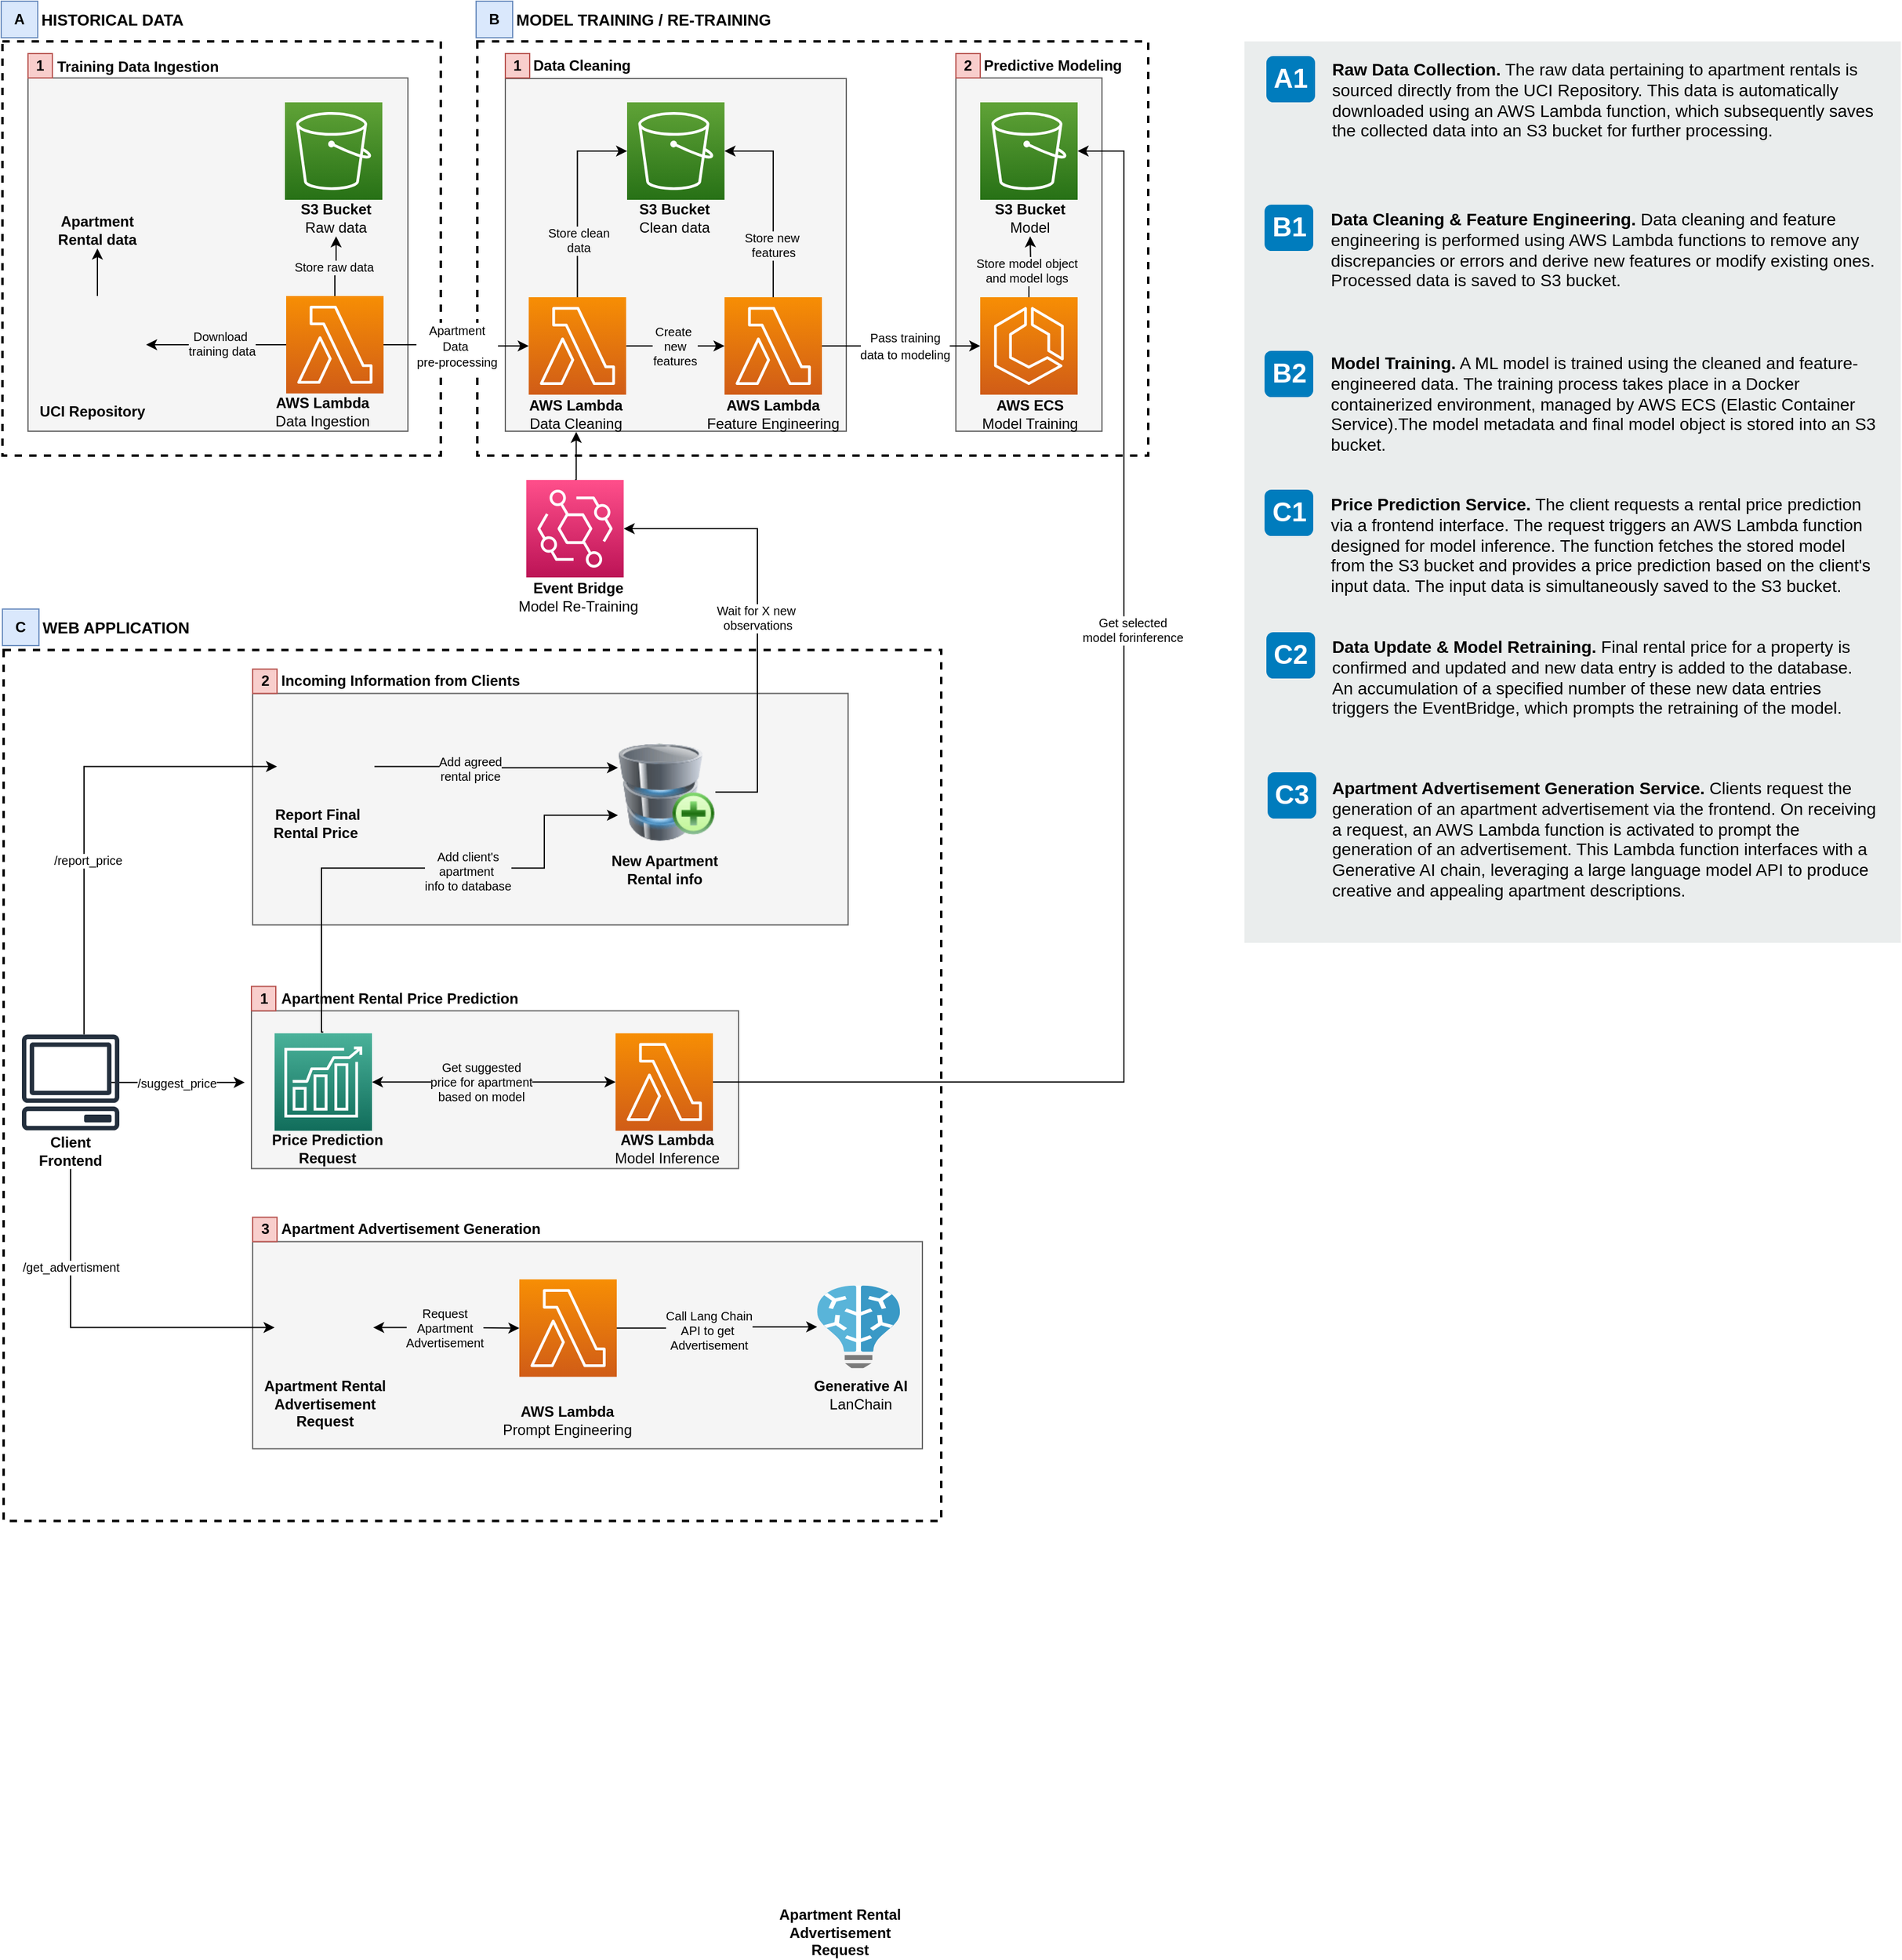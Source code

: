 <mxfile>
    <diagram name="Page-1" id="hmHGNrrX6tI8VY92tGdb">
        <mxGraphModel dx="1797" dy="1367" grid="1" gridSize="10" guides="1" tooltips="1" connect="1" arrows="1" fold="1" page="1" pageScale="1" pageWidth="1100" pageHeight="850" math="0" shadow="0">
            <root>
                <mxCell id="0"/>
                <mxCell id="1" parent="0"/>
                <mxCell id="A8tMPaxrMUeHagMBRMTq-145" value="" style="rounded=0;whiteSpace=wrap;html=1;dashed=1;strokeWidth=2;fillColor=none;" parent="1" vertex="1">
                    <mxGeometry x="470" y="80" width="551" height="340" as="geometry"/>
                </mxCell>
                <mxCell id="A8tMPaxrMUeHagMBRMTq-182" value="" style="rounded=0;whiteSpace=wrap;html=1;dashed=1;strokeWidth=2;fillColor=none;" parent="1" vertex="1">
                    <mxGeometry x="80" y="80" width="360" height="340" as="geometry"/>
                </mxCell>
                <mxCell id="A8tMPaxrMUeHagMBRMTq-146" value="" style="rounded=0;whiteSpace=wrap;html=1;fillColor=none;dashed=1;strokeWidth=2;" parent="1" vertex="1">
                    <mxGeometry x="81" y="579.61" width="770" height="715" as="geometry"/>
                </mxCell>
                <mxCell id="A8tMPaxrMUeHagMBRMTq-120" value="" style="rounded=0;whiteSpace=wrap;html=1;fillColor=#f5f5f5;fontColor=#333333;strokeColor=#666666;" parent="1" vertex="1">
                    <mxGeometry x="285.5" y="1065.27" width="550" height="170" as="geometry"/>
                </mxCell>
                <mxCell id="A8tMPaxrMUeHagMBRMTq-111" value="" style="rounded=0;whiteSpace=wrap;html=1;fillColor=#f5f5f5;fontColor=#333333;strokeColor=#666666;" parent="1" vertex="1">
                    <mxGeometry x="284.5" y="875.77" width="400" height="129.5" as="geometry"/>
                </mxCell>
                <mxCell id="A8tMPaxrMUeHagMBRMTq-115" value="" style="rounded=0;whiteSpace=wrap;html=1;fillColor=#f5f5f5;fontColor=#333333;strokeColor=#666666;" parent="1" vertex="1">
                    <mxGeometry x="285.5" y="615.27" width="489" height="190" as="geometry"/>
                </mxCell>
                <mxCell id="A8tMPaxrMUeHagMBRMTq-105" value="" style="rounded=0;whiteSpace=wrap;html=1;fillColor=#f5f5f5;fontColor=#333333;strokeColor=#666666;" parent="1" vertex="1">
                    <mxGeometry x="863" y="110" width="120" height="290" as="geometry"/>
                </mxCell>
                <mxCell id="A8tMPaxrMUeHagMBRMTq-104" value="" style="rounded=0;whiteSpace=wrap;html=1;fillColor=#f5f5f5;fontColor=#333333;strokeColor=#666666;" parent="1" vertex="1">
                    <mxGeometry x="493" y="110.5" width="280" height="289.5" as="geometry"/>
                </mxCell>
                <mxCell id="A8tMPaxrMUeHagMBRMTq-103" value="" style="rounded=0;whiteSpace=wrap;html=1;fillColor=#f5f5f5;fontColor=#333333;strokeColor=#666666;" parent="1" vertex="1">
                    <mxGeometry x="101" y="110" width="312" height="290" as="geometry"/>
                </mxCell>
                <mxCell id="A8tMPaxrMUeHagMBRMTq-2" value="" style="sketch=0;points=[[0,0,0],[0.25,0,0],[0.5,0,0],[0.75,0,0],[1,0,0],[0,1,0],[0.25,1,0],[0.5,1,0],[0.75,1,0],[1,1,0],[0,0.25,0],[0,0.5,0],[0,0.75,0],[1,0.25,0],[1,0.5,0],[1,0.75,0]];outlineConnect=0;fontColor=#232F3E;gradientColor=#60A337;gradientDirection=north;fillColor=#277116;strokeColor=#ffffff;dashed=0;verticalLabelPosition=bottom;verticalAlign=top;align=center;html=1;fontSize=12;fontStyle=0;aspect=fixed;shape=mxgraph.aws4.resourceIcon;resIcon=mxgraph.aws4.s3;" parent="1" vertex="1">
                    <mxGeometry x="312" y="130" width="80" height="80" as="geometry"/>
                </mxCell>
                <mxCell id="A8tMPaxrMUeHagMBRMTq-7" value="" style="edgeStyle=orthogonalEdgeStyle;rounded=0;orthogonalLoop=1;jettySize=auto;html=1;entryX=0.5;entryY=1;entryDx=0;entryDy=0;" parent="1" source="A8tMPaxrMUeHagMBRMTq-3" target="A8tMPaxrMUeHagMBRMTq-35" edge="1">
                    <mxGeometry relative="1" as="geometry"/>
                </mxCell>
                <mxCell id="A8tMPaxrMUeHagMBRMTq-39" value="Store raw data" style="edgeLabel;html=1;align=center;verticalAlign=middle;resizable=0;points=[];labelBackgroundColor=#f5f5f5;fontSize=10;" parent="A8tMPaxrMUeHagMBRMTq-7" vertex="1" connectable="0">
                    <mxGeometry x="-0.049" y="1" relative="1" as="geometry">
                        <mxPoint as="offset"/>
                    </mxGeometry>
                </mxCell>
                <mxCell id="A8tMPaxrMUeHagMBRMTq-11" value="&lt;font style=&quot;font-size: 10px;&quot;&gt;Apartment &lt;br&gt;Data&amp;nbsp;&lt;br&gt;pre-processing&lt;/font&gt;" style="edgeStyle=orthogonalEdgeStyle;rounded=0;orthogonalLoop=1;jettySize=auto;html=1;" parent="1" source="A8tMPaxrMUeHagMBRMTq-3" target="A8tMPaxrMUeHagMBRMTq-8" edge="1">
                    <mxGeometry x="0.017" relative="1" as="geometry">
                        <mxPoint as="offset"/>
                    </mxGeometry>
                </mxCell>
                <mxCell id="A8tMPaxrMUeHagMBRMTq-3" value="" style="sketch=0;points=[[0,0,0],[0.25,0,0],[0.5,0,0],[0.75,0,0],[1,0,0],[0,1,0],[0.25,1,0],[0.5,1,0],[0.75,1,0],[1,1,0],[0,0.25,0],[0,0.5,0],[0,0.75,0],[1,0.25,0],[1,0.5,0],[1,0.75,0]];outlineConnect=0;fontColor=#232F3E;gradientColor=#F78E04;gradientDirection=north;fillColor=#D05C17;strokeColor=#ffffff;dashed=0;verticalLabelPosition=bottom;verticalAlign=top;align=center;html=1;fontSize=12;fontStyle=0;aspect=fixed;shape=mxgraph.aws4.resourceIcon;resIcon=mxgraph.aws4.lambda;" parent="1" vertex="1">
                    <mxGeometry x="313" y="289" width="80" height="80" as="geometry"/>
                </mxCell>
                <mxCell id="A8tMPaxrMUeHagMBRMTq-12" value="" style="edgeStyle=orthogonalEdgeStyle;rounded=0;orthogonalLoop=1;jettySize=auto;html=1;" parent="1" source="A8tMPaxrMUeHagMBRMTq-8" target="A8tMPaxrMUeHagMBRMTq-10" edge="1">
                    <mxGeometry relative="1" as="geometry"/>
                </mxCell>
                <mxCell id="A8tMPaxrMUeHagMBRMTq-38" value="Create&amp;nbsp;&lt;br style=&quot;font-size: 10px;&quot;&gt;new&lt;br style=&quot;font-size: 10px;&quot;&gt;features" style="edgeLabel;html=1;align=center;verticalAlign=middle;resizable=0;points=[];labelBackgroundColor=#f5f5f5;fontSize=10;" parent="A8tMPaxrMUeHagMBRMTq-12" vertex="1" connectable="0">
                    <mxGeometry relative="1" as="geometry">
                        <mxPoint x="-1" as="offset"/>
                    </mxGeometry>
                </mxCell>
                <mxCell id="A8tMPaxrMUeHagMBRMTq-13" value="" style="edgeStyle=orthogonalEdgeStyle;rounded=0;orthogonalLoop=1;jettySize=auto;html=1;entryX=0;entryY=0.5;entryDx=0;entryDy=0;entryPerimeter=0;exitX=0.5;exitY=0;exitDx=0;exitDy=0;exitPerimeter=0;" parent="1" source="A8tMPaxrMUeHagMBRMTq-8" target="A8tMPaxrMUeHagMBRMTq-9" edge="1">
                    <mxGeometry x="-0.502" relative="1" as="geometry">
                        <Array as="points">
                            <mxPoint x="552" y="170"/>
                        </Array>
                        <mxPoint as="offset"/>
                    </mxGeometry>
                </mxCell>
                <mxCell id="A8tMPaxrMUeHagMBRMTq-180" value="Store clean&lt;br style=&quot;border-color: var(--border-color); font-size: 10px;&quot;&gt;&lt;span style=&quot;font-size: 10px;&quot;&gt;data&lt;/span&gt;" style="edgeLabel;html=1;align=center;verticalAlign=middle;resizable=0;points=[];labelBackgroundColor=#f5f5f5;fontSize=10;" parent="A8tMPaxrMUeHagMBRMTq-13" vertex="1" connectable="0">
                    <mxGeometry x="-0.348" y="-2" relative="1" as="geometry">
                        <mxPoint x="-1" y="5" as="offset"/>
                    </mxGeometry>
                </mxCell>
                <mxCell id="A8tMPaxrMUeHagMBRMTq-8" value="" style="sketch=0;points=[[0,0,0],[0.25,0,0],[0.5,0,0],[0.75,0,0],[1,0,0],[0,1,0],[0.25,1,0],[0.5,1,0],[0.75,1,0],[1,1,0],[0,0.25,0],[0,0.5,0],[0,0.75,0],[1,0.25,0],[1,0.5,0],[1,0.75,0]];outlineConnect=0;fontColor=#232F3E;gradientColor=#F78E04;gradientDirection=north;fillColor=#D05C17;strokeColor=#ffffff;dashed=0;verticalLabelPosition=bottom;verticalAlign=top;align=center;html=1;fontSize=12;fontStyle=0;aspect=fixed;shape=mxgraph.aws4.resourceIcon;resIcon=mxgraph.aws4.lambda;" parent="1" vertex="1">
                    <mxGeometry x="512.2" y="290" width="80" height="80" as="geometry"/>
                </mxCell>
                <mxCell id="A8tMPaxrMUeHagMBRMTq-9" value="" style="sketch=0;points=[[0,0,0],[0.25,0,0],[0.5,0,0],[0.75,0,0],[1,0,0],[0,1,0],[0.25,1,0],[0.5,1,0],[0.75,1,0],[1,1,0],[0,0.25,0],[0,0.5,0],[0,0.75,0],[1,0.25,0],[1,0.5,0],[1,0.75,0]];outlineConnect=0;fontColor=#232F3E;gradientColor=#60A337;gradientDirection=north;fillColor=#277116;strokeColor=#ffffff;dashed=0;verticalLabelPosition=bottom;verticalAlign=top;align=center;html=1;fontSize=12;fontStyle=0;aspect=fixed;shape=mxgraph.aws4.resourceIcon;resIcon=mxgraph.aws4.s3;" parent="1" vertex="1">
                    <mxGeometry x="593" y="130" width="80" height="80" as="geometry"/>
                </mxCell>
                <mxCell id="A8tMPaxrMUeHagMBRMTq-19" style="edgeStyle=orthogonalEdgeStyle;rounded=0;orthogonalLoop=1;jettySize=auto;html=1;exitX=0.5;exitY=0;exitDx=0;exitDy=0;exitPerimeter=0;entryX=1;entryY=0.5;entryDx=0;entryDy=0;entryPerimeter=0;" parent="1" source="A8tMPaxrMUeHagMBRMTq-10" target="A8tMPaxrMUeHagMBRMTq-9" edge="1">
                    <mxGeometry relative="1" as="geometry"/>
                </mxCell>
                <mxCell id="A8tMPaxrMUeHagMBRMTq-40" value="Store new&amp;nbsp;&lt;br style=&quot;font-size: 10px;&quot;&gt;features" style="edgeLabel;html=1;align=center;verticalAlign=middle;resizable=0;points=[];labelBackgroundColor=#f5f5f5;fontSize=10;" parent="A8tMPaxrMUeHagMBRMTq-19" vertex="1" connectable="0">
                    <mxGeometry x="-0.457" relative="1" as="geometry">
                        <mxPoint as="offset"/>
                    </mxGeometry>
                </mxCell>
                <mxCell id="A8tMPaxrMUeHagMBRMTq-95" value="&lt;font style=&quot;font-size: 10px;&quot;&gt;Pass training &lt;br&gt;data to modeling&lt;/font&gt;" style="edgeStyle=orthogonalEdgeStyle;rounded=0;orthogonalLoop=1;jettySize=auto;html=1;entryX=0;entryY=0.5;entryDx=0;entryDy=0;entryPerimeter=0;exitX=1;exitY=0.5;exitDx=0;exitDy=0;exitPerimeter=0;" parent="1" source="A8tMPaxrMUeHagMBRMTq-10" target="A8tMPaxrMUeHagMBRMTq-100" edge="1">
                    <mxGeometry x="0.046" relative="1" as="geometry">
                        <mxPoint x="713" y="410" as="sourcePoint"/>
                        <mxPoint x="863" y="328" as="targetPoint"/>
                        <mxPoint as="offset"/>
                    </mxGeometry>
                </mxCell>
                <mxCell id="A8tMPaxrMUeHagMBRMTq-10" value="" style="sketch=0;points=[[0,0,0],[0.25,0,0],[0.5,0,0],[0.75,0,0],[1,0,0],[0,1,0],[0.25,1,0],[0.5,1,0],[0.75,1,0],[1,1,0],[0,0.25,0],[0,0.5,0],[0,0.75,0],[1,0.25,0],[1,0.5,0],[1,0.75,0]];outlineConnect=0;fontColor=#232F3E;gradientColor=#F78E04;gradientDirection=north;fillColor=#D05C17;strokeColor=#ffffff;dashed=0;verticalLabelPosition=bottom;verticalAlign=top;align=center;html=1;fontSize=12;fontStyle=0;aspect=fixed;shape=mxgraph.aws4.resourceIcon;resIcon=mxgraph.aws4.lambda;" parent="1" vertex="1">
                    <mxGeometry x="673" y="290" width="80" height="80" as="geometry"/>
                </mxCell>
                <mxCell id="A8tMPaxrMUeHagMBRMTq-94" style="edgeStyle=orthogonalEdgeStyle;rounded=0;orthogonalLoop=1;jettySize=auto;html=1;exitX=0.5;exitY=0;exitDx=0;exitDy=0;exitPerimeter=0;" parent="1" source="A8tMPaxrMUeHagMBRMTq-100" edge="1">
                    <mxGeometry relative="1" as="geometry">
                        <mxPoint x="924" y="240" as="targetPoint"/>
                    </mxGeometry>
                </mxCell>
                <mxCell id="A8tMPaxrMUeHagMBRMTq-135" value="Store model object &lt;br style=&quot;font-size: 10px;&quot;&gt;and&amp;nbsp;model logs" style="edgeLabel;html=1;align=center;verticalAlign=middle;resizable=0;points=[];labelBackgroundColor=#f5f5f5;fontSize=10;" parent="A8tMPaxrMUeHagMBRMTq-94" vertex="1" connectable="0">
                    <mxGeometry x="-0.129" y="2" relative="1" as="geometry">
                        <mxPoint as="offset"/>
                    </mxGeometry>
                </mxCell>
                <mxCell id="A8tMPaxrMUeHagMBRMTq-20" value="" style="sketch=0;points=[[0,0,0],[0.25,0,0],[0.5,0,0],[0.75,0,0],[1,0,0],[0,1,0],[0.25,1,0],[0.5,1,0],[0.75,1,0],[1,1,0],[0,0.25,0],[0,0.5,0],[0,0.75,0],[1,0.25,0],[1,0.5,0],[1,0.75,0]];outlineConnect=0;fontColor=#232F3E;gradientColor=#60A337;gradientDirection=north;fillColor=#277116;strokeColor=#ffffff;dashed=0;verticalLabelPosition=bottom;verticalAlign=top;align=center;html=1;fontSize=12;fontStyle=0;aspect=fixed;shape=mxgraph.aws4.resourceIcon;resIcon=mxgraph.aws4.s3;" parent="1" vertex="1">
                    <mxGeometry x="883" y="130" width="80" height="80" as="geometry"/>
                </mxCell>
                <mxCell id="A8tMPaxrMUeHagMBRMTq-85" style="edgeStyle=orthogonalEdgeStyle;rounded=0;orthogonalLoop=1;jettySize=auto;html=1;entryX=0;entryY=0.5;entryDx=0;entryDy=0;exitX=0.5;exitY=1;exitDx=0;exitDy=0;" parent="1" source="A8tMPaxrMUeHagMBRMTq-48" target="A8tMPaxrMUeHagMBRMTq-54" edge="1">
                    <mxGeometry relative="1" as="geometry">
                        <Array as="points">
                            <mxPoint x="136" y="1135.61"/>
                        </Array>
                    </mxGeometry>
                </mxCell>
                <mxCell id="A8tMPaxrMUeHagMBRMTq-139" value="/get_advertisment" style="edgeLabel;html=1;align=center;verticalAlign=middle;resizable=0;points=[];fontSize=10;" parent="A8tMPaxrMUeHagMBRMTq-85" vertex="1" connectable="0">
                    <mxGeometry x="-0.463" relative="1" as="geometry">
                        <mxPoint as="offset"/>
                    </mxGeometry>
                </mxCell>
                <mxCell id="A8tMPaxrMUeHagMBRMTq-91" style="edgeStyle=orthogonalEdgeStyle;rounded=0;orthogonalLoop=1;jettySize=auto;html=1;entryX=0;entryY=0.5;entryDx=0;entryDy=0;" parent="1" source="A8tMPaxrMUeHagMBRMTq-22" target="A8tMPaxrMUeHagMBRMTq-55" edge="1">
                    <mxGeometry relative="1" as="geometry">
                        <Array as="points">
                            <mxPoint x="147" y="675.61"/>
                        </Array>
                    </mxGeometry>
                </mxCell>
                <mxCell id="A8tMPaxrMUeHagMBRMTq-138" value="/report_price" style="edgeLabel;html=1;align=center;verticalAlign=middle;resizable=0;points=[];fontSize=10;" parent="A8tMPaxrMUeHagMBRMTq-91" vertex="1" connectable="0">
                    <mxGeometry x="-0.238" y="-3" relative="1" as="geometry">
                        <mxPoint as="offset"/>
                    </mxGeometry>
                </mxCell>
                <mxCell id="A8tMPaxrMUeHagMBRMTq-116" value="/suggest_price" style="edgeStyle=orthogonalEdgeStyle;rounded=0;orthogonalLoop=1;jettySize=auto;html=1;fontSize=10;" parent="1" edge="1">
                    <mxGeometry x="-0.016" relative="1" as="geometry">
                        <mxPoint x="169" y="934.61" as="sourcePoint"/>
                        <mxPoint x="279" y="934.61" as="targetPoint"/>
                        <mxPoint as="offset"/>
                    </mxGeometry>
                </mxCell>
                <mxCell id="A8tMPaxrMUeHagMBRMTq-22" value="" style="sketch=0;outlineConnect=0;fontColor=#232F3E;gradientColor=none;fillColor=#232F3D;strokeColor=none;dashed=0;verticalLabelPosition=bottom;verticalAlign=top;align=center;html=1;fontSize=12;fontStyle=0;aspect=fixed;pointerEvents=1;shape=mxgraph.aws4.client;" parent="1" vertex="1">
                    <mxGeometry x="96" y="894.61" width="80" height="80" as="geometry"/>
                </mxCell>
                <mxCell id="A8tMPaxrMUeHagMBRMTq-25" style="edgeStyle=orthogonalEdgeStyle;rounded=0;orthogonalLoop=1;jettySize=auto;html=1;exitX=1;exitY=0.5;exitDx=0;exitDy=0;entryX=1;entryY=0.5;entryDx=0;entryDy=0;entryPerimeter=0;" parent="1" source="A8tMPaxrMUeHagMBRMTq-23" target="A8tMPaxrMUeHagMBRMTq-143" edge="1">
                    <mxGeometry relative="1" as="geometry">
                        <mxPoint x="497" y="512.45" as="targetPoint"/>
                        <mxPoint x="598" y="731.95" as="sourcePoint"/>
                        <Array as="points">
                            <mxPoint x="700" y="696"/>
                            <mxPoint x="700" y="480"/>
                        </Array>
                    </mxGeometry>
                </mxCell>
                <mxCell id="A8tMPaxrMUeHagMBRMTq-89" value="Wait for X new&amp;nbsp;&lt;br style=&quot;font-size: 10px;&quot;&gt;observations" style="edgeLabel;html=1;align=center;verticalAlign=middle;resizable=0;points=[];fontSize=10;" parent="A8tMPaxrMUeHagMBRMTq-25" vertex="1" connectable="0">
                    <mxGeometry x="-0.212" relative="1" as="geometry">
                        <mxPoint y="-36" as="offset"/>
                    </mxGeometry>
                </mxCell>
                <mxCell id="A8tMPaxrMUeHagMBRMTq-23" value="" style="image;html=1;image=img/lib/clip_art/computers/Database_Add_128x128.png" parent="1" vertex="1">
                    <mxGeometry x="585.5" y="656.27" width="80" height="80" as="geometry"/>
                </mxCell>
                <mxCell id="A8tMPaxrMUeHagMBRMTq-28" value="&lt;b&gt;UCI Repository&lt;/b&gt;" style="text;html=1;strokeColor=none;fillColor=none;align=center;verticalAlign=middle;whiteSpace=wrap;rounded=0;" parent="1" vertex="1">
                    <mxGeometry x="109" y="369" width="90" height="30" as="geometry"/>
                </mxCell>
                <mxCell id="A8tMPaxrMUeHagMBRMTq-29" value="&lt;b&gt;AWS Lambda&lt;/b&gt;&lt;br&gt;Data Ingestion" style="text;html=1;strokeColor=none;fillColor=none;align=center;verticalAlign=middle;whiteSpace=wrap;rounded=0;" parent="1" vertex="1">
                    <mxGeometry x="302" y="369" width="82" height="30" as="geometry"/>
                </mxCell>
                <mxCell id="A8tMPaxrMUeHagMBRMTq-30" value="" style="shape=image;html=1;verticalAlign=top;verticalLabelPosition=bottom;labelBackgroundColor=#ffffff;imageAspect=0;aspect=fixed;image=https://cdn1.iconfinder.com/data/icons/bootstrap-vol-3/16/filetype-csv-128.png" parent="1" vertex="1">
                    <mxGeometry x="118" y="130" width="80" height="80" as="geometry"/>
                </mxCell>
                <mxCell id="A8tMPaxrMUeHagMBRMTq-31" value="&lt;b&gt;Apartment Rental data&lt;/b&gt;" style="text;html=1;strokeColor=none;fillColor=none;align=center;verticalAlign=middle;whiteSpace=wrap;rounded=0;" parent="1" vertex="1">
                    <mxGeometry x="117" y="220" width="82" height="30" as="geometry"/>
                </mxCell>
                <mxCell id="A8tMPaxrMUeHagMBRMTq-34" value="&lt;b&gt;AWS Lambda&lt;/b&gt;&lt;br&gt;Data Cleaning" style="text;html=1;strokeColor=none;fillColor=none;align=center;verticalAlign=middle;whiteSpace=wrap;rounded=0;" parent="1" vertex="1">
                    <mxGeometry x="510.2" y="370.5" width="82" height="30" as="geometry"/>
                </mxCell>
                <mxCell id="A8tMPaxrMUeHagMBRMTq-35" value="&lt;b&gt;S3 Bucket&lt;/b&gt;&lt;br&gt;Raw data" style="text;html=1;strokeColor=none;fillColor=none;align=center;verticalAlign=middle;whiteSpace=wrap;rounded=0;" parent="1" vertex="1">
                    <mxGeometry x="313" y="210" width="82" height="30" as="geometry"/>
                </mxCell>
                <mxCell id="A8tMPaxrMUeHagMBRMTq-36" value="&lt;b&gt;S3 Bucket&lt;/b&gt;&lt;br&gt;Clean data" style="text;html=1;strokeColor=none;fillColor=none;align=center;verticalAlign=middle;whiteSpace=wrap;rounded=0;" parent="1" vertex="1">
                    <mxGeometry x="591" y="220" width="82" height="10" as="geometry"/>
                </mxCell>
                <mxCell id="A8tMPaxrMUeHagMBRMTq-37" value="&lt;b&gt;AWS Lambda&lt;/b&gt;&lt;br&gt;Feature Engineering" style="text;html=1;strokeColor=none;fillColor=none;align=center;verticalAlign=middle;whiteSpace=wrap;rounded=0;" parent="1" vertex="1">
                    <mxGeometry x="653" y="371" width="120" height="30" as="geometry"/>
                </mxCell>
                <mxCell id="A8tMPaxrMUeHagMBRMTq-41" value="&lt;b&gt;AWS ECS&lt;/b&gt;&lt;br&gt;Model Training" style="text;html=1;strokeColor=none;fillColor=none;align=center;verticalAlign=middle;whiteSpace=wrap;rounded=0;" parent="1" vertex="1">
                    <mxGeometry x="864" y="370" width="120" height="31" as="geometry"/>
                </mxCell>
                <mxCell id="A8tMPaxrMUeHagMBRMTq-42" value="&lt;b&gt;S3 Bucket&lt;/b&gt;&lt;br&gt;Model" style="text;html=1;strokeColor=none;fillColor=none;align=center;verticalAlign=middle;whiteSpace=wrap;rounded=0;" parent="1" vertex="1">
                    <mxGeometry x="883" y="219.5" width="82" height="10" as="geometry"/>
                </mxCell>
                <mxCell id="A8tMPaxrMUeHagMBRMTq-46" value="&lt;b&gt;AWS Lambda&lt;br&gt;&lt;/b&gt;Model Inference" style="text;html=1;strokeColor=none;fillColor=none;align=center;verticalAlign=middle;whiteSpace=wrap;rounded=0;" parent="1" vertex="1">
                    <mxGeometry x="565.5" y="974.27" width="120" height="30" as="geometry"/>
                </mxCell>
                <mxCell id="A8tMPaxrMUeHagMBRMTq-48" value="&lt;b&gt;Client Frontend&lt;/b&gt;" style="text;html=1;strokeColor=none;fillColor=none;align=center;verticalAlign=middle;whiteSpace=wrap;rounded=0;" parent="1" vertex="1">
                    <mxGeometry x="91" y="975.61" width="90" height="30" as="geometry"/>
                </mxCell>
                <mxCell id="A8tMPaxrMUeHagMBRMTq-51" value="" style="image;sketch=0;aspect=fixed;html=1;points=[];align=center;fontSize=12;image=img/lib/mscae/Batch_AI.svg;" parent="1" vertex="1">
                    <mxGeometry x="749.1" y="1101.27" width="68" height="68" as="geometry"/>
                </mxCell>
                <mxCell id="A8tMPaxrMUeHagMBRMTq-118" style="edgeStyle=orthogonalEdgeStyle;rounded=0;orthogonalLoop=1;jettySize=auto;html=1;startArrow=classic;startFill=1;" parent="1" source="A8tMPaxrMUeHagMBRMTq-52" target="A8tMPaxrMUeHagMBRMTq-63" edge="1">
                    <mxGeometry relative="1" as="geometry"/>
                </mxCell>
                <mxCell id="A8tMPaxrMUeHagMBRMTq-134" value="Get suggested&lt;br style=&quot;font-size: 10px;&quot;&gt;price for apartment&lt;br style=&quot;font-size: 10px;&quot;&gt;based on model" style="edgeLabel;html=1;align=center;verticalAlign=middle;resizable=0;points=[];labelBackgroundColor=#f5f5f5;fontSize=10;" parent="A8tMPaxrMUeHagMBRMTq-118" vertex="1" connectable="0">
                    <mxGeometry x="-0.112" y="1" relative="1" as="geometry">
                        <mxPoint as="offset"/>
                    </mxGeometry>
                </mxCell>
                <mxCell id="A8tMPaxrMUeHagMBRMTq-52" value="" style="sketch=0;points=[[0,0,0],[0.25,0,0],[0.5,0,0],[0.75,0,0],[1,0,0],[0,1,0],[0.25,1,0],[0.5,1,0],[0.75,1,0],[1,1,0],[0,0.25,0],[0,0.5,0],[0,0.75,0],[1,0.25,0],[1,0.5,0],[1,0.75,0]];outlineConnect=0;fontColor=#232F3E;gradientColor=#4AB29A;gradientDirection=north;fillColor=#116D5B;strokeColor=#ffffff;dashed=0;verticalLabelPosition=bottom;verticalAlign=top;align=center;html=1;fontSize=12;fontStyle=0;aspect=fixed;shape=mxgraph.aws4.resourceIcon;resIcon=mxgraph.aws4.forecast;" parent="1" vertex="1">
                    <mxGeometry x="303.5" y="894.27" width="80" height="80" as="geometry"/>
                </mxCell>
                <mxCell id="A8tMPaxrMUeHagMBRMTq-53" value="&lt;br class=&quot;Apple-interchange-newline&quot;&gt;&lt;b&gt;Apartment Rental Advertisement&lt;br&gt;Request&lt;br&gt;&lt;/b&gt;" style="text;html=1;strokeColor=none;fillColor=none;align=center;verticalAlign=middle;whiteSpace=wrap;rounded=0;" parent="1" vertex="1">
                    <mxGeometry x="714" y="1610" width="108" height="30" as="geometry"/>
                </mxCell>
                <mxCell id="A8tMPaxrMUeHagMBRMTq-122" value="" style="edgeStyle=orthogonalEdgeStyle;rounded=0;orthogonalLoop=1;jettySize=auto;html=1;entryX=0;entryY=0.5;entryDx=0;entryDy=0;entryPerimeter=0;startArrow=classic;startFill=1;" parent="1" source="A8tMPaxrMUeHagMBRMTq-54" target="A8tMPaxrMUeHagMBRMTq-83" edge="1">
                    <mxGeometry x="-0.011" relative="1" as="geometry">
                        <mxPoint as="offset"/>
                    </mxGeometry>
                </mxCell>
                <mxCell id="A8tMPaxrMUeHagMBRMTq-201" value="Request&lt;br style=&quot;border-color: var(--border-color); font-size: 10px;&quot;&gt;Apartment&lt;br style=&quot;border-color: var(--border-color); font-size: 10px;&quot;&gt;Advertisement" style="edgeLabel;html=1;align=center;verticalAlign=middle;resizable=0;points=[];labelBackgroundColor=#f5f5f5;fontSize=10;" parent="A8tMPaxrMUeHagMBRMTq-122" vertex="1" connectable="0">
                    <mxGeometry x="-0.029" relative="1" as="geometry">
                        <mxPoint as="offset"/>
                    </mxGeometry>
                </mxCell>
                <mxCell id="A8tMPaxrMUeHagMBRMTq-54" value="" style="shape=image;html=1;verticalAlign=top;verticalLabelPosition=bottom;labelBackgroundColor=#ffffff;imageAspect=0;aspect=fixed;image=https://cdn1.iconfinder.com/data/icons/bootstrap-vol-3/16/file-text-128.png" parent="1" vertex="1">
                    <mxGeometry x="303.5" y="1095.27" width="81" height="81" as="geometry"/>
                </mxCell>
                <mxCell id="A8tMPaxrMUeHagMBRMTq-68" style="edgeStyle=orthogonalEdgeStyle;rounded=0;orthogonalLoop=1;jettySize=auto;html=1;entryX=0;entryY=0.75;entryDx=0;entryDy=0;exitX=0.5;exitY=0;exitDx=0;exitDy=0;exitPerimeter=0;" parent="1" edge="1">
                    <mxGeometry relative="1" as="geometry">
                        <mxPoint x="343.5" y="893.27" as="sourcePoint"/>
                        <mxPoint x="585.5" y="715.27" as="targetPoint"/>
                        <Array as="points">
                            <mxPoint x="342" y="758.61"/>
                            <mxPoint x="525" y="758.61"/>
                            <mxPoint x="525" y="715.61"/>
                        </Array>
                    </mxGeometry>
                </mxCell>
                <mxCell id="A8tMPaxrMUeHagMBRMTq-113" value="Add client's&lt;br style=&quot;border-color: var(--border-color); font-size: 10px;&quot;&gt;apartment&amp;nbsp;&lt;br style=&quot;border-color: var(--border-color); font-size: 10px;&quot;&gt;info to database" style="edgeLabel;html=1;align=center;verticalAlign=middle;resizable=0;points=[];labelBackgroundColor=#f5f5f5;fontSize=10;" parent="A8tMPaxrMUeHagMBRMTq-68" vertex="1" connectable="0">
                    <mxGeometry x="-0.042" y="-1" relative="1" as="geometry">
                        <mxPoint x="53" y="1" as="offset"/>
                    </mxGeometry>
                </mxCell>
                <mxCell id="A8tMPaxrMUeHagMBRMTq-112" value="" style="edgeStyle=orthogonalEdgeStyle;rounded=0;orthogonalLoop=1;jettySize=auto;html=1;entryX=0;entryY=0.25;entryDx=0;entryDy=0;" parent="1" source="A8tMPaxrMUeHagMBRMTq-55" target="A8tMPaxrMUeHagMBRMTq-23" edge="1">
                    <mxGeometry x="-0.209" y="-1" relative="1" as="geometry">
                        <Array as="points">
                            <mxPoint x="468.5" y="675.27"/>
                        </Array>
                        <mxPoint as="offset"/>
                    </mxGeometry>
                </mxCell>
                <mxCell id="A8tMPaxrMUeHagMBRMTq-181" value="Add agreed&lt;br style=&quot;border-color: var(--border-color); font-size: 10px;&quot;&gt;rental price" style="edgeLabel;html=1;align=center;verticalAlign=middle;resizable=0;points=[];labelBackgroundColor=#f5f5f5;fontSize=10;" parent="A8tMPaxrMUeHagMBRMTq-112" vertex="1" connectable="0">
                    <mxGeometry x="-0.218" y="-1" relative="1" as="geometry">
                        <mxPoint as="offset"/>
                    </mxGeometry>
                </mxCell>
                <mxCell id="A8tMPaxrMUeHagMBRMTq-55" value="" style="shape=image;html=1;verticalAlign=top;verticalLabelPosition=bottom;labelBackgroundColor=#ffffff;imageAspect=0;aspect=fixed;image=https://cdn0.iconfinder.com/data/icons/business-startup-10/50/21-128.png" parent="1" vertex="1">
                    <mxGeometry x="305.5" y="635.27" width="80" height="80" as="geometry"/>
                </mxCell>
                <mxCell id="A8tMPaxrMUeHagMBRMTq-56" value="&lt;b&gt;Report Final Rental Price&amp;nbsp;&lt;/b&gt;" style="text;html=1;strokeColor=none;fillColor=none;align=center;verticalAlign=middle;whiteSpace=wrap;rounded=0;" parent="1" vertex="1">
                    <mxGeometry x="287.5" y="707.27" width="102" height="30" as="geometry"/>
                </mxCell>
                <mxCell id="A8tMPaxrMUeHagMBRMTq-63" value="" style="sketch=0;points=[[0,0,0],[0.25,0,0],[0.5,0,0],[0.75,0,0],[1,0,0],[0,1,0],[0.25,1,0],[0.5,1,0],[0.75,1,0],[1,1,0],[0,0.25,0],[0,0.5,0],[0,0.75,0],[1,0.25,0],[1,0.5,0],[1,0.75,0]];outlineConnect=0;fontColor=#232F3E;gradientColor=#F78E04;gradientDirection=north;fillColor=#D05C17;strokeColor=#ffffff;dashed=0;verticalLabelPosition=bottom;verticalAlign=top;align=center;html=1;fontSize=12;fontStyle=0;aspect=fixed;shape=mxgraph.aws4.resourceIcon;resIcon=mxgraph.aws4.lambda;" parent="1" vertex="1">
                    <mxGeometry x="583.5" y="894.27" width="80" height="80" as="geometry"/>
                </mxCell>
                <mxCell id="A8tMPaxrMUeHagMBRMTq-67" value="&lt;b&gt;New Apartment Rental info&lt;/b&gt;" style="text;html=1;strokeColor=none;fillColor=none;align=center;verticalAlign=middle;whiteSpace=wrap;rounded=0;" parent="1" vertex="1">
                    <mxGeometry x="563.5" y="745.27" width="120" height="30" as="geometry"/>
                </mxCell>
                <mxCell id="A8tMPaxrMUeHagMBRMTq-71" value="&lt;br class=&quot;Apple-interchange-newline&quot;&gt;&lt;b&gt;Apartment Rental Advertisement&lt;br&gt;Request&lt;br&gt;&lt;/b&gt;" style="text;html=1;strokeColor=none;fillColor=none;align=center;verticalAlign=middle;whiteSpace=wrap;rounded=0;" parent="1" vertex="1">
                    <mxGeometry x="284.5" y="1176.27" width="120" height="30" as="geometry"/>
                </mxCell>
                <mxCell id="A8tMPaxrMUeHagMBRMTq-50" value="&lt;b&gt;Price Prediction Request&lt;/b&gt;" style="text;html=1;strokeColor=none;fillColor=none;align=center;verticalAlign=middle;whiteSpace=wrap;rounded=0;" parent="1" vertex="1">
                    <mxGeometry x="295.5" y="974.27" width="102" height="30" as="geometry"/>
                </mxCell>
                <mxCell id="A8tMPaxrMUeHagMBRMTq-81" value="&lt;b&gt;Generative AI &lt;/b&gt;&lt;br&gt;LanChain" style="text;html=1;strokeColor=none;fillColor=none;align=center;verticalAlign=middle;whiteSpace=wrap;rounded=0;" parent="1" vertex="1">
                    <mxGeometry x="724.5" y="1176.27" width="120" height="30" as="geometry"/>
                </mxCell>
                <mxCell id="A8tMPaxrMUeHagMBRMTq-82" value="&lt;b&gt;AWS Lambda&lt;br&gt;&lt;/b&gt;Prompt Engineering" style="text;html=1;strokeColor=none;fillColor=none;align=center;verticalAlign=middle;whiteSpace=wrap;rounded=0;" parent="1" vertex="1">
                    <mxGeometry x="483.5" y="1207.27" width="120" height="10" as="geometry"/>
                </mxCell>
                <mxCell id="A8tMPaxrMUeHagMBRMTq-87" value="" style="edgeStyle=orthogonalEdgeStyle;rounded=0;orthogonalLoop=1;jettySize=auto;html=1;" parent="1" source="A8tMPaxrMUeHagMBRMTq-83" target="A8tMPaxrMUeHagMBRMTq-51" edge="1">
                    <mxGeometry relative="1" as="geometry"/>
                </mxCell>
                <mxCell id="A8tMPaxrMUeHagMBRMTq-202" value="Call Lang Chain&lt;br style=&quot;border-color: var(--border-color); font-size: 10px;&quot;&gt;API to get&amp;nbsp;&lt;br style=&quot;border-color: var(--border-color); font-size: 10px;&quot;&gt;Advertisement" style="edgeLabel;html=1;align=center;verticalAlign=middle;resizable=0;points=[];labelBackgroundColor=#f5f5f5;fontSize=10;" parent="A8tMPaxrMUeHagMBRMTq-87" vertex="1" connectable="0">
                    <mxGeometry x="-0.09" y="-1" relative="1" as="geometry">
                        <mxPoint as="offset"/>
                    </mxGeometry>
                </mxCell>
                <mxCell id="A8tMPaxrMUeHagMBRMTq-83" value="" style="sketch=0;points=[[0,0,0],[0.25,0,0],[0.5,0,0],[0.75,0,0],[1,0,0],[0,1,0],[0.25,1,0],[0.5,1,0],[0.75,1,0],[1,1,0],[0,0.25,0],[0,0.5,0],[0,0.75,0],[1,0.25,0],[1,0.5,0],[1,0.75,0]];outlineConnect=0;fontColor=#232F3E;gradientColor=#F78E04;gradientDirection=north;fillColor=#D05C17;strokeColor=#ffffff;dashed=0;verticalLabelPosition=bottom;verticalAlign=top;align=center;html=1;fontSize=12;fontStyle=0;aspect=fixed;shape=mxgraph.aws4.resourceIcon;resIcon=mxgraph.aws4.lambda;" parent="1" vertex="1">
                    <mxGeometry x="504.5" y="1096.27" width="80" height="80" as="geometry"/>
                </mxCell>
                <mxCell id="A8tMPaxrMUeHagMBRMTq-100" value="" style="sketch=0;points=[[0,0,0],[0.25,0,0],[0.5,0,0],[0.75,0,0],[1,0,0],[0,1,0],[0.25,1,0],[0.5,1,0],[0.75,1,0],[1,1,0],[0,0.25,0],[0,0.5,0],[0,0.75,0],[1,0.25,0],[1,0.5,0],[1,0.75,0]];outlineConnect=0;fontColor=#232F3E;gradientColor=#F78E04;gradientDirection=north;fillColor=#D05C17;strokeColor=#ffffff;dashed=0;verticalLabelPosition=bottom;verticalAlign=top;align=center;html=1;fontSize=12;fontStyle=0;aspect=fixed;shape=mxgraph.aws4.resourceIcon;resIcon=mxgraph.aws4.ecs;" parent="1" vertex="1">
                    <mxGeometry x="883" y="290" width="80" height="80" as="geometry"/>
                </mxCell>
                <mxCell id="A8tMPaxrMUeHagMBRMTq-124" value="" style="edgeStyle=orthogonalEdgeStyle;rounded=0;orthogonalLoop=1;jettySize=auto;html=1;" parent="1" source="A8tMPaxrMUeHagMBRMTq-3" target="A8tMPaxrMUeHagMBRMTq-5" edge="1">
                    <mxGeometry relative="1" as="geometry">
                        <mxPoint x="313" y="329" as="sourcePoint"/>
                        <mxPoint x="188" y="210" as="targetPoint"/>
                    </mxGeometry>
                </mxCell>
                <mxCell id="A8tMPaxrMUeHagMBRMTq-125" value="Download&amp;nbsp;&lt;br style=&quot;border-color: var(--border-color); font-size: 10px;&quot;&gt;training data" style="edgeLabel;html=1;align=center;verticalAlign=middle;resizable=0;points=[];labelBackgroundColor=#f5f5f5;fontSize=10;" parent="A8tMPaxrMUeHagMBRMTq-124" vertex="1" connectable="0">
                    <mxGeometry x="-0.07" y="-1" relative="1" as="geometry">
                        <mxPoint as="offset"/>
                    </mxGeometry>
                </mxCell>
                <mxCell id="A8tMPaxrMUeHagMBRMTq-127" value="" style="edgeStyle=orthogonalEdgeStyle;rounded=0;orthogonalLoop=1;jettySize=auto;html=1;" parent="1" source="A8tMPaxrMUeHagMBRMTq-5" target="A8tMPaxrMUeHagMBRMTq-31" edge="1">
                    <mxGeometry relative="1" as="geometry"/>
                </mxCell>
                <mxCell id="A8tMPaxrMUeHagMBRMTq-5" value="" style="shape=image;html=1;verticalAlign=top;verticalLabelPosition=bottom;labelBackgroundColor=#ffffff;imageAspect=0;aspect=fixed;image=https://cdn2.iconfinder.com/data/icons/maternity-and-pregnancy-2/512/397_Marketing_page_video_web_website_data_economy_media-128.png" parent="1" vertex="1">
                    <mxGeometry x="118" y="289" width="80" height="80" as="geometry"/>
                </mxCell>
                <mxCell id="A8tMPaxrMUeHagMBRMTq-128" value="&lt;b&gt;1&lt;/b&gt;" style="rounded=0;whiteSpace=wrap;html=1;fillColor=#f8cecc;strokeColor=#b85450;" parent="1" vertex="1">
                    <mxGeometry x="101" y="90" width="20" height="20" as="geometry"/>
                </mxCell>
                <mxCell id="A8tMPaxrMUeHagMBRMTq-129" value="&lt;b&gt;1&lt;/b&gt;" style="rounded=0;whiteSpace=wrap;html=1;fillColor=#f8cecc;strokeColor=#b85450;" parent="1" vertex="1">
                    <mxGeometry x="493" y="90" width="20" height="20" as="geometry"/>
                </mxCell>
                <mxCell id="A8tMPaxrMUeHagMBRMTq-130" value="&lt;b&gt;2&lt;/b&gt;" style="rounded=0;whiteSpace=wrap;html=1;fillColor=#f8cecc;strokeColor=#b85450;" parent="1" vertex="1">
                    <mxGeometry x="863" y="90" width="20" height="20" as="geometry"/>
                </mxCell>
                <mxCell id="A8tMPaxrMUeHagMBRMTq-131" value="&lt;b&gt;1&lt;/b&gt;" style="rounded=0;whiteSpace=wrap;html=1;fillColor=#f8cecc;strokeColor=#b85450;" parent="1" vertex="1">
                    <mxGeometry x="284.5" y="855.77" width="20" height="20" as="geometry"/>
                </mxCell>
                <mxCell id="A8tMPaxrMUeHagMBRMTq-132" value="&lt;b&gt;2&lt;/b&gt;" style="rounded=0;whiteSpace=wrap;html=1;fillColor=#f8cecc;strokeColor=#b85450;" parent="1" vertex="1">
                    <mxGeometry x="285.5" y="595.27" width="20" height="20" as="geometry"/>
                </mxCell>
                <mxCell id="A8tMPaxrMUeHagMBRMTq-133" value="&lt;b&gt;3&lt;/b&gt;" style="rounded=0;whiteSpace=wrap;html=1;fillColor=#f8cecc;strokeColor=#b85450;" parent="1" vertex="1">
                    <mxGeometry x="285.5" y="1045.27" width="20" height="20" as="geometry"/>
                </mxCell>
                <mxCell id="A8tMPaxrMUeHagMBRMTq-147" value="" style="edgeStyle=orthogonalEdgeStyle;rounded=0;orthogonalLoop=1;jettySize=auto;html=1;entryX=1;entryY=0.5;entryDx=0;entryDy=0;entryPerimeter=0;exitX=1;exitY=0.5;exitDx=0;exitDy=0;exitPerimeter=0;" parent="1" source="A8tMPaxrMUeHagMBRMTq-63" target="A8tMPaxrMUeHagMBRMTq-20" edge="1">
                    <mxGeometry relative="1" as="geometry">
                        <mxPoint x="636" y="967.5" as="sourcePoint"/>
                        <mxPoint x="961" y="560" as="targetPoint"/>
                        <Array as="points">
                            <mxPoint x="1001" y="934"/>
                            <mxPoint x="1001" y="170"/>
                        </Array>
                    </mxGeometry>
                </mxCell>
                <mxCell id="A8tMPaxrMUeHagMBRMTq-148" value="Get selected&lt;br style=&quot;font-size: 10px;&quot;&gt;model forinference" style="edgeLabel;html=1;align=center;verticalAlign=middle;resizable=0;points=[];fontSize=10;" parent="A8tMPaxrMUeHagMBRMTq-147" vertex="1" connectable="0">
                    <mxGeometry x="-0.061" relative="1" as="geometry">
                        <mxPoint x="7" y="-174" as="offset"/>
                    </mxGeometry>
                </mxCell>
                <mxCell id="A8tMPaxrMUeHagMBRMTq-178" value="" style="edgeStyle=orthogonalEdgeStyle;rounded=0;orthogonalLoop=1;jettySize=auto;html=1;entryX=0.5;entryY=1;entryDx=0;entryDy=0;exitX=0.5;exitY=0;exitDx=0;exitDy=0;exitPerimeter=0;" parent="1" source="A8tMPaxrMUeHagMBRMTq-143" target="A8tMPaxrMUeHagMBRMTq-34" edge="1">
                    <mxGeometry relative="1" as="geometry">
                        <Array as="points">
                            <mxPoint x="550" y="440"/>
                        </Array>
                    </mxGeometry>
                </mxCell>
                <mxCell id="A8tMPaxrMUeHagMBRMTq-143" value="" style="sketch=0;points=[[0,0,0],[0.25,0,0],[0.5,0,0],[0.75,0,0],[1,0,0],[0,1,0],[0.25,1,0],[0.5,1,0],[0.75,1,0],[1,1,0],[0,0.25,0],[0,0.5,0],[0,0.75,0],[1,0.25,0],[1,0.5,0],[1,0.75,0]];outlineConnect=0;fontColor=#232F3E;gradientColor=#FF4F8B;gradientDirection=north;fillColor=#BC1356;strokeColor=#ffffff;dashed=0;verticalLabelPosition=bottom;verticalAlign=top;align=center;html=1;fontSize=12;fontStyle=0;aspect=fixed;shape=mxgraph.aws4.resourceIcon;resIcon=mxgraph.aws4.eventbridge;" parent="1" vertex="1">
                    <mxGeometry x="510.2" y="440" width="80" height="80" as="geometry"/>
                </mxCell>
                <mxCell id="A8tMPaxrMUeHagMBRMTq-149" value="" style="rounded=0;whiteSpace=wrap;html=1;fillColor=#EAEDED;fontSize=22;fontColor=#FFFFFF;strokeColor=none;labelBackgroundColor=none;" parent="1" vertex="1">
                    <mxGeometry x="1100" y="80" width="539" height="740" as="geometry"/>
                </mxCell>
                <mxCell id="A8tMPaxrMUeHagMBRMTq-150" value="A1" style="rounded=1;whiteSpace=wrap;html=1;fillColor=#007CBD;strokeColor=none;fontColor=#FFFFFF;fontStyle=1;fontSize=22;labelBackgroundColor=none;" parent="1" vertex="1">
                    <mxGeometry x="1118" y="92" width="40" height="38" as="geometry"/>
                </mxCell>
                <mxCell id="A8tMPaxrMUeHagMBRMTq-151" value="B1" style="rounded=1;whiteSpace=wrap;html=1;fillColor=#007CBD;strokeColor=none;fontColor=#FFFFFF;fontStyle=1;fontSize=22;labelBackgroundColor=none;" parent="1" vertex="1">
                    <mxGeometry x="1116.5" y="214" width="40" height="38" as="geometry"/>
                </mxCell>
                <mxCell id="A8tMPaxrMUeHagMBRMTq-152" value="B2" style="rounded=1;whiteSpace=wrap;html=1;fillColor=#007CBD;strokeColor=none;fontColor=#FFFFFF;fontStyle=1;fontSize=22;labelBackgroundColor=none;" parent="1" vertex="1">
                    <mxGeometry x="1116.5" y="334" width="40" height="38" as="geometry"/>
                </mxCell>
                <mxCell id="A8tMPaxrMUeHagMBRMTq-153" value="C1" style="rounded=1;whiteSpace=wrap;html=1;fillColor=#007CBD;strokeColor=none;fontColor=#FFFFFF;fontStyle=1;fontSize=22;labelBackgroundColor=none;" parent="1" vertex="1">
                    <mxGeometry x="1116.5" y="448" width="40" height="38" as="geometry"/>
                </mxCell>
                <mxCell id="A8tMPaxrMUeHagMBRMTq-154" value="C2" style="rounded=1;whiteSpace=wrap;html=1;fillColor=#007CBD;strokeColor=none;fontColor=#FFFFFF;fontStyle=1;fontSize=22;labelBackgroundColor=none;" parent="1" vertex="1">
                    <mxGeometry x="1118" y="565" width="40" height="38" as="geometry"/>
                </mxCell>
                <mxCell id="A8tMPaxrMUeHagMBRMTq-155" value="C3" style="rounded=1;whiteSpace=wrap;html=1;fillColor=#007CBD;strokeColor=none;fontColor=#FFFFFF;fontStyle=1;fontSize=22;labelBackgroundColor=none;" parent="1" vertex="1">
                    <mxGeometry x="1119" y="680" width="40" height="38" as="geometry"/>
                </mxCell>
                <mxCell id="A8tMPaxrMUeHagMBRMTq-159" value="&lt;b&gt;Raw Data Collection.&lt;/b&gt; The raw data pertaining to apartment rentals is sourced directly from the UCI Repository. This data is automatically downloaded using an AWS Lambda function, which subsequently saves the collected data into an S3 bucket for further processing." style="text;html=1;align=left;verticalAlign=top;spacingTop=-4;fontSize=14;labelBackgroundColor=none;whiteSpace=wrap;" parent="1" vertex="1">
                    <mxGeometry x="1169.5" y="91.5" width="449" height="118" as="geometry"/>
                </mxCell>
                <mxCell id="A8tMPaxrMUeHagMBRMTq-160" value="&lt;b&gt;Data Cleaning &amp;amp; Feature Engineering.&lt;/b&gt;&amp;nbsp;Data cleaning and feature engineering is performed using AWS Lambda functions to remove any discrepancies or errors and derive new features or modify existing ones. Processed data is saved to S3 bucket." style="text;html=1;align=left;verticalAlign=top;spacingTop=-4;fontSize=14;labelBackgroundColor=none;whiteSpace=wrap;" parent="1" vertex="1">
                    <mxGeometry x="1168.5" y="214.5" width="450" height="115" as="geometry"/>
                </mxCell>
                <mxCell id="A8tMPaxrMUeHagMBRMTq-161" value="&lt;b&gt;Model Training.&lt;/b&gt; A ML model is trained using the cleaned and feature-engineered data. The training process takes place in a Docker containerized environment, managed by AWS ECS (Elastic Container Service).The model metadata and final model object is stored into an S3 bucket." style="text;html=1;align=left;verticalAlign=top;spacingTop=-4;fontSize=14;labelBackgroundColor=none;whiteSpace=wrap;" parent="1" vertex="1">
                    <mxGeometry x="1168.5" y="332.5" width="450" height="117" as="geometry"/>
                </mxCell>
                <mxCell id="A8tMPaxrMUeHagMBRMTq-162" value="&lt;b&gt;Price Prediction Service.&lt;/b&gt; The client requests a rental price prediction via a frontend interface. The request triggers an AWS Lambda function designed for model inference. The function fetches the stored model from the S3 bucket and provides a price prediction based on the client's input data. The input data is simultaneously saved to the S3 bucket." style="text;html=1;align=left;verticalAlign=top;spacingTop=-4;fontSize=14;labelBackgroundColor=none;whiteSpace=wrap;" parent="1" vertex="1">
                    <mxGeometry x="1168.5" y="448.5" width="450" height="121" as="geometry"/>
                </mxCell>
                <mxCell id="A8tMPaxrMUeHagMBRMTq-163" value="&lt;b&gt;Data Update &amp;amp; Model Retraining.&lt;/b&gt;&amp;nbsp;Final rental price for a property is confirmed and updated and new data entry is added to the database. An accumulation of a specified number of these new data entries triggers the EventBridge, which prompts the retraining of the model." style="text;html=1;align=left;verticalAlign=top;spacingTop=-4;fontSize=14;labelBackgroundColor=none;whiteSpace=wrap;" parent="1" vertex="1">
                    <mxGeometry x="1169.5" y="565.5" width="449" height="114" as="geometry"/>
                </mxCell>
                <mxCell id="A8tMPaxrMUeHagMBRMTq-164" value="&lt;b&gt;Apartment Advertisement Generation Service.&lt;/b&gt; Clients request the generation of an apartment advertisement via the frontend. On receiving a request, an AWS Lambda function is activated to prompt the generation of an advertisement. This Lambda function interfaces with a Generative AI chain, leveraging a large language model API to produce creative and appealing apartment descriptions." style="text;html=1;align=left;verticalAlign=top;spacingTop=-4;fontSize=14;labelBackgroundColor=none;whiteSpace=wrap;" parent="1" vertex="1">
                    <mxGeometry x="1169.5" y="681.5" width="450" height="118" as="geometry"/>
                </mxCell>
                <mxCell id="A8tMPaxrMUeHagMBRMTq-177" value="&lt;b&gt;Event Bridge&lt;br&gt;&lt;/b&gt;Model Re-Training" style="text;html=1;strokeColor=none;fillColor=none;align=center;verticalAlign=middle;whiteSpace=wrap;rounded=0;" parent="1" vertex="1">
                    <mxGeometry x="493" y="520" width="120" height="31" as="geometry"/>
                </mxCell>
                <mxCell id="A8tMPaxrMUeHagMBRMTq-183" value="&lt;b&gt;A&lt;/b&gt;" style="rounded=0;whiteSpace=wrap;html=1;fillColor=#dae8fc;strokeColor=#6c8ebf;" parent="1" vertex="1">
                    <mxGeometry x="79" y="47" width="30" height="30" as="geometry"/>
                </mxCell>
                <mxCell id="A8tMPaxrMUeHagMBRMTq-186" value="&lt;b style=&quot;font-size: 13px;&quot;&gt;HISTORICAL DATA&lt;/b&gt;" style="text;html=1;align=left;verticalAlign=middle;whiteSpace=wrap;rounded=0;fontSize=13;" parent="1" vertex="1">
                    <mxGeometry x="110" y="47" width="207.5" height="30" as="geometry"/>
                </mxCell>
                <mxCell id="A8tMPaxrMUeHagMBRMTq-188" value="&lt;b&gt;B&lt;/b&gt;" style="rounded=0;whiteSpace=wrap;html=1;fillColor=#dae8fc;strokeColor=#6c8ebf;" parent="1" vertex="1">
                    <mxGeometry x="469" y="47" width="30" height="30" as="geometry"/>
                </mxCell>
                <mxCell id="A8tMPaxrMUeHagMBRMTq-189" value="&lt;b style=&quot;font-size: 13px;&quot;&gt;MODEL TRAINING / RE-TRAINING&lt;/b&gt;" style="text;html=1;align=left;verticalAlign=middle;whiteSpace=wrap;rounded=0;fontSize=13;" parent="1" vertex="1">
                    <mxGeometry x="500" y="47" width="240" height="30" as="geometry"/>
                </mxCell>
                <mxCell id="A8tMPaxrMUeHagMBRMTq-190" value="&lt;b&gt;C&lt;/b&gt;" style="rounded=0;whiteSpace=wrap;html=1;fillColor=#dae8fc;strokeColor=#6c8ebf;" parent="1" vertex="1">
                    <mxGeometry x="80" y="546" width="30" height="30" as="geometry"/>
                </mxCell>
                <mxCell id="A8tMPaxrMUeHagMBRMTq-191" value="&lt;b&gt;WEB APPLICATION&lt;/b&gt;" style="text;html=1;align=left;verticalAlign=middle;whiteSpace=wrap;rounded=0;fontSize=13;" parent="1" vertex="1">
                    <mxGeometry x="111" y="546" width="207.5" height="30" as="geometry"/>
                </mxCell>
                <mxCell id="A8tMPaxrMUeHagMBRMTq-192" value="&lt;b&gt;Training Data Ingestion&lt;/b&gt;" style="text;html=1;strokeColor=none;fillColor=none;align=left;verticalAlign=middle;whiteSpace=wrap;rounded=0;fontSize=12;" parent="1" vertex="1">
                    <mxGeometry x="123" y="86" width="160" height="30" as="geometry"/>
                </mxCell>
                <mxCell id="A8tMPaxrMUeHagMBRMTq-193" value="&lt;b&gt;Data Cleaning&lt;/b&gt;" style="text;html=1;strokeColor=none;fillColor=none;align=left;verticalAlign=middle;whiteSpace=wrap;rounded=0;fontSize=12;" parent="1" vertex="1">
                    <mxGeometry x="513.5" y="85" width="160" height="30" as="geometry"/>
                </mxCell>
                <mxCell id="A8tMPaxrMUeHagMBRMTq-195" value="&lt;b&gt;Predictive Modeling&lt;/b&gt;" style="text;html=1;strokeColor=none;fillColor=none;align=left;verticalAlign=middle;whiteSpace=wrap;rounded=0;fontSize=12;" parent="1" vertex="1">
                    <mxGeometry x="884" y="85" width="160" height="30" as="geometry"/>
                </mxCell>
                <mxCell id="A8tMPaxrMUeHagMBRMTq-196" value="&lt;b&gt;Incoming Information from Clients&lt;/b&gt;" style="text;html=1;strokeColor=none;fillColor=none;align=left;verticalAlign=middle;whiteSpace=wrap;rounded=0;fontSize=12;" parent="1" vertex="1">
                    <mxGeometry x="306.5" y="590.27" width="207.5" height="30" as="geometry"/>
                </mxCell>
                <mxCell id="A8tMPaxrMUeHagMBRMTq-197" value="&lt;b&gt;Apartment Rental Price Prediction&lt;/b&gt;" style="text;html=1;strokeColor=none;fillColor=none;align=left;verticalAlign=middle;whiteSpace=wrap;rounded=0;fontSize=12;" parent="1" vertex="1">
                    <mxGeometry x="306.5" y="850.77" width="274.5" height="30" as="geometry"/>
                </mxCell>
                <mxCell id="A8tMPaxrMUeHagMBRMTq-200" value="&lt;b&gt;Apartment Advertisement Generation&lt;/b&gt;" style="text;html=1;strokeColor=none;fillColor=none;align=left;verticalAlign=middle;whiteSpace=wrap;rounded=0;fontSize=12;" parent="1" vertex="1">
                    <mxGeometry x="306.5" y="1040.27" width="234.5" height="30" as="geometry"/>
                </mxCell>
            </root>
        </mxGraphModel>
    </diagram>
</mxfile>